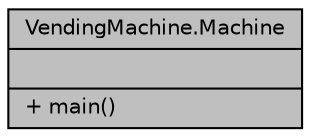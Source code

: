 digraph "VendingMachine.Machine"
{
  edge [fontname="Helvetica",fontsize="10",labelfontname="Helvetica",labelfontsize="10"];
  node [fontname="Helvetica",fontsize="10",shape=record];
  Node1 [label="{VendingMachine.Machine\n||+ main()\l}",height=0.2,width=0.4,color="black", fillcolor="grey75", style="filled", fontcolor="black"];
}
